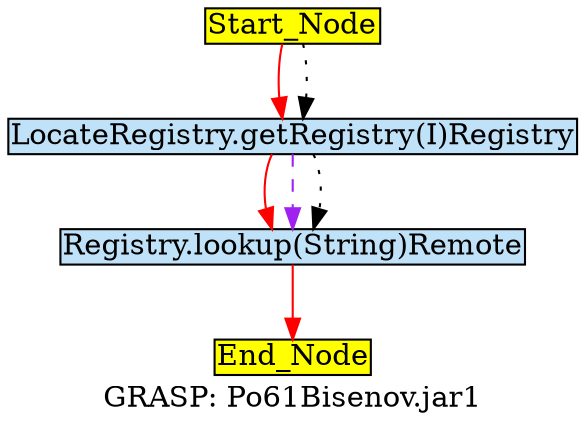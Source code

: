digraph G {
	graph[label="GRASP: Po61Bisenov.jar1"];	node[style=filled,fillcolor ="white",shape=box,margin=0.02,width=0,height=0];
	"Start_Node"[fillcolor ="yellow",style="filled" ];
	"Start_Node"[fillcolor ="yellow",style="filled" ];
	"LocateRegistry.getRegistry(I)Registry"[fillcolor ="#c0e2f8",style="filled" ];
	"Registry.lookup(String)Remote"[fillcolor ="#c0e2f8",style="filled" ];
	"End_Node"[fillcolor ="yellow",style="filled" ];
	"LocateRegistry.getRegistry(I)Registry" -> "Registry.lookup(String)Remote"[color="red",style=solid];
	"LocateRegistry.getRegistry(I)Registry" -> "Registry.lookup(String)Remote"[color="purple",style=dashed];
	"LocateRegistry.getRegistry(I)Registry" -> "Registry.lookup(String)Remote"[color="black",style=dotted];
	"Start_Node" -> "LocateRegistry.getRegistry(I)Registry"[color="red",style=solid];
	"Start_Node" -> "LocateRegistry.getRegistry(I)Registry"[color="black",style=dotted];
	"Registry.lookup(String)Remote" -> "End_Node"[color="red",style=solid];
}
